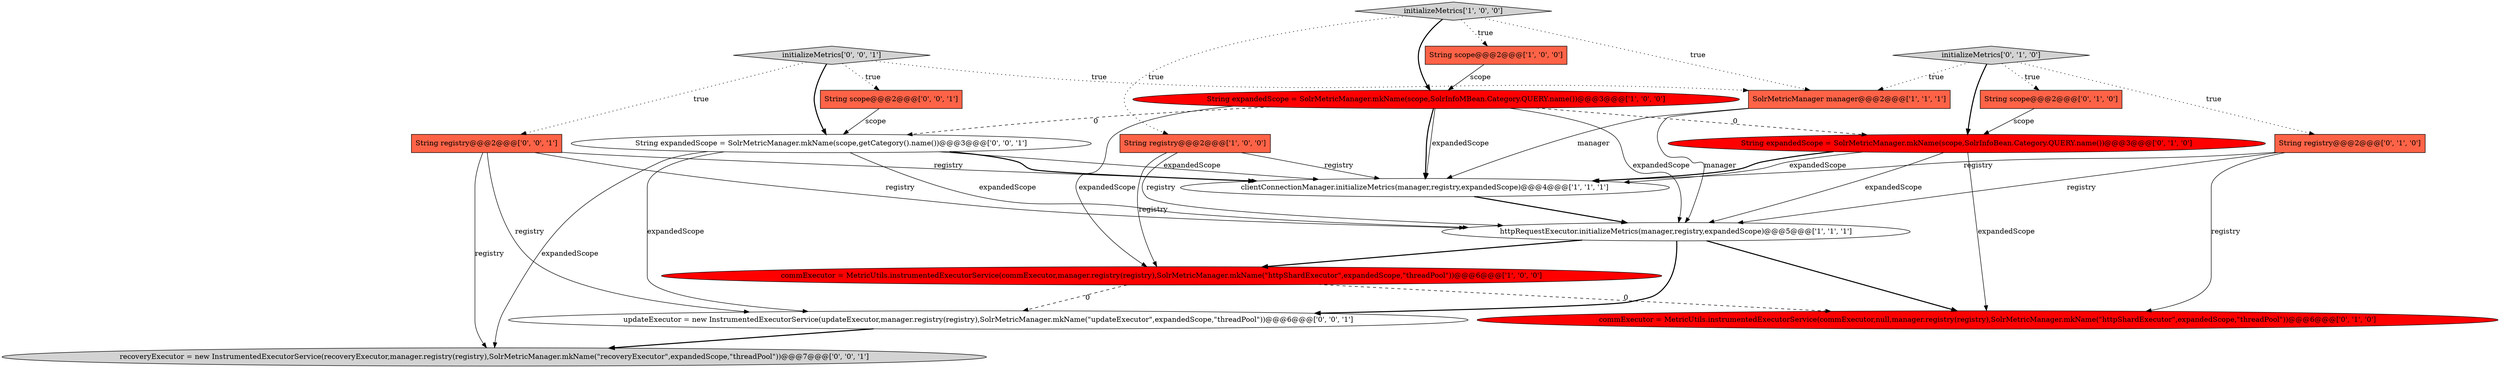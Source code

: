 digraph {
7 [style = filled, label = "String expandedScope = SolrMetricManager.mkName(scope,SolrInfoMBean.Category.QUERY.name())@@@3@@@['1', '0', '0']", fillcolor = red, shape = ellipse image = "AAA1AAABBB1BBB"];
16 [style = filled, label = "recoveryExecutor = new InstrumentedExecutorService(recoveryExecutor,manager.registry(registry),SolrMetricManager.mkName(\"recoveryExecutor\",expandedScope,\"threadPool\"))@@@7@@@['0', '0', '1']", fillcolor = lightgray, shape = ellipse image = "AAA0AAABBB3BBB"];
9 [style = filled, label = "commExecutor = MetricUtils.instrumentedExecutorService(commExecutor,null,manager.registry(registry),SolrMetricManager.mkName(\"httpShardExecutor\",expandedScope,\"threadPool\"))@@@6@@@['0', '1', '0']", fillcolor = red, shape = ellipse image = "AAA1AAABBB2BBB"];
2 [style = filled, label = "String scope@@@2@@@['1', '0', '0']", fillcolor = tomato, shape = box image = "AAA0AAABBB1BBB"];
11 [style = filled, label = "String scope@@@2@@@['0', '1', '0']", fillcolor = tomato, shape = box image = "AAA0AAABBB2BBB"];
13 [style = filled, label = "updateExecutor = new InstrumentedExecutorService(updateExecutor,manager.registry(registry),SolrMetricManager.mkName(\"updateExecutor\",expandedScope,\"threadPool\"))@@@6@@@['0', '0', '1']", fillcolor = white, shape = ellipse image = "AAA0AAABBB3BBB"];
18 [style = filled, label = "initializeMetrics['0', '0', '1']", fillcolor = lightgray, shape = diamond image = "AAA0AAABBB3BBB"];
12 [style = filled, label = "String expandedScope = SolrMetricManager.mkName(scope,SolrInfoBean.Category.QUERY.name())@@@3@@@['0', '1', '0']", fillcolor = red, shape = ellipse image = "AAA1AAABBB2BBB"];
6 [style = filled, label = "clientConnectionManager.initializeMetrics(manager,registry,expandedScope)@@@4@@@['1', '1', '1']", fillcolor = white, shape = ellipse image = "AAA0AAABBB1BBB"];
4 [style = filled, label = "httpRequestExecutor.initializeMetrics(manager,registry,expandedScope)@@@5@@@['1', '1', '1']", fillcolor = white, shape = ellipse image = "AAA0AAABBB1BBB"];
5 [style = filled, label = "SolrMetricManager manager@@@2@@@['1', '1', '1']", fillcolor = tomato, shape = box image = "AAA0AAABBB1BBB"];
1 [style = filled, label = "initializeMetrics['1', '0', '0']", fillcolor = lightgray, shape = diamond image = "AAA0AAABBB1BBB"];
17 [style = filled, label = "String expandedScope = SolrMetricManager.mkName(scope,getCategory().name())@@@3@@@['0', '0', '1']", fillcolor = white, shape = ellipse image = "AAA0AAABBB3BBB"];
10 [style = filled, label = "String registry@@@2@@@['0', '1', '0']", fillcolor = tomato, shape = box image = "AAA0AAABBB2BBB"];
8 [style = filled, label = "initializeMetrics['0', '1', '0']", fillcolor = lightgray, shape = diamond image = "AAA0AAABBB2BBB"];
14 [style = filled, label = "String registry@@@2@@@['0', '0', '1']", fillcolor = tomato, shape = box image = "AAA0AAABBB3BBB"];
3 [style = filled, label = "commExecutor = MetricUtils.instrumentedExecutorService(commExecutor,manager.registry(registry),SolrMetricManager.mkName(\"httpShardExecutor\",expandedScope,\"threadPool\"))@@@6@@@['1', '0', '0']", fillcolor = red, shape = ellipse image = "AAA1AAABBB1BBB"];
0 [style = filled, label = "String registry@@@2@@@['1', '0', '0']", fillcolor = tomato, shape = box image = "AAA0AAABBB1BBB"];
15 [style = filled, label = "String scope@@@2@@@['0', '0', '1']", fillcolor = tomato, shape = box image = "AAA0AAABBB3BBB"];
4->9 [style = bold, label=""];
17->16 [style = solid, label="expandedScope"];
4->3 [style = bold, label=""];
10->6 [style = solid, label="registry"];
12->4 [style = solid, label="expandedScope"];
5->4 [style = solid, label="manager"];
17->6 [style = bold, label=""];
7->17 [style = dashed, label="0"];
7->6 [style = solid, label="expandedScope"];
4->13 [style = bold, label=""];
18->15 [style = dotted, label="true"];
0->6 [style = solid, label="registry"];
18->17 [style = bold, label=""];
14->6 [style = solid, label="registry"];
0->4 [style = solid, label="registry"];
14->13 [style = solid, label="registry"];
8->10 [style = dotted, label="true"];
3->13 [style = dashed, label="0"];
12->6 [style = bold, label=""];
1->7 [style = bold, label=""];
13->16 [style = bold, label=""];
18->14 [style = dotted, label="true"];
17->4 [style = solid, label="expandedScope"];
10->4 [style = solid, label="registry"];
11->12 [style = solid, label="scope"];
6->4 [style = bold, label=""];
12->9 [style = solid, label="expandedScope"];
10->9 [style = solid, label="registry"];
17->13 [style = solid, label="expandedScope"];
3->9 [style = dashed, label="0"];
8->5 [style = dotted, label="true"];
7->3 [style = solid, label="expandedScope"];
12->6 [style = solid, label="expandedScope"];
7->6 [style = bold, label=""];
15->17 [style = solid, label="scope"];
7->12 [style = dashed, label="0"];
8->11 [style = dotted, label="true"];
18->5 [style = dotted, label="true"];
7->4 [style = solid, label="expandedScope"];
14->4 [style = solid, label="registry"];
1->0 [style = dotted, label="true"];
2->7 [style = solid, label="scope"];
1->2 [style = dotted, label="true"];
17->6 [style = solid, label="expandedScope"];
1->5 [style = dotted, label="true"];
8->12 [style = bold, label=""];
14->16 [style = solid, label="registry"];
0->3 [style = solid, label="registry"];
5->6 [style = solid, label="manager"];
}

